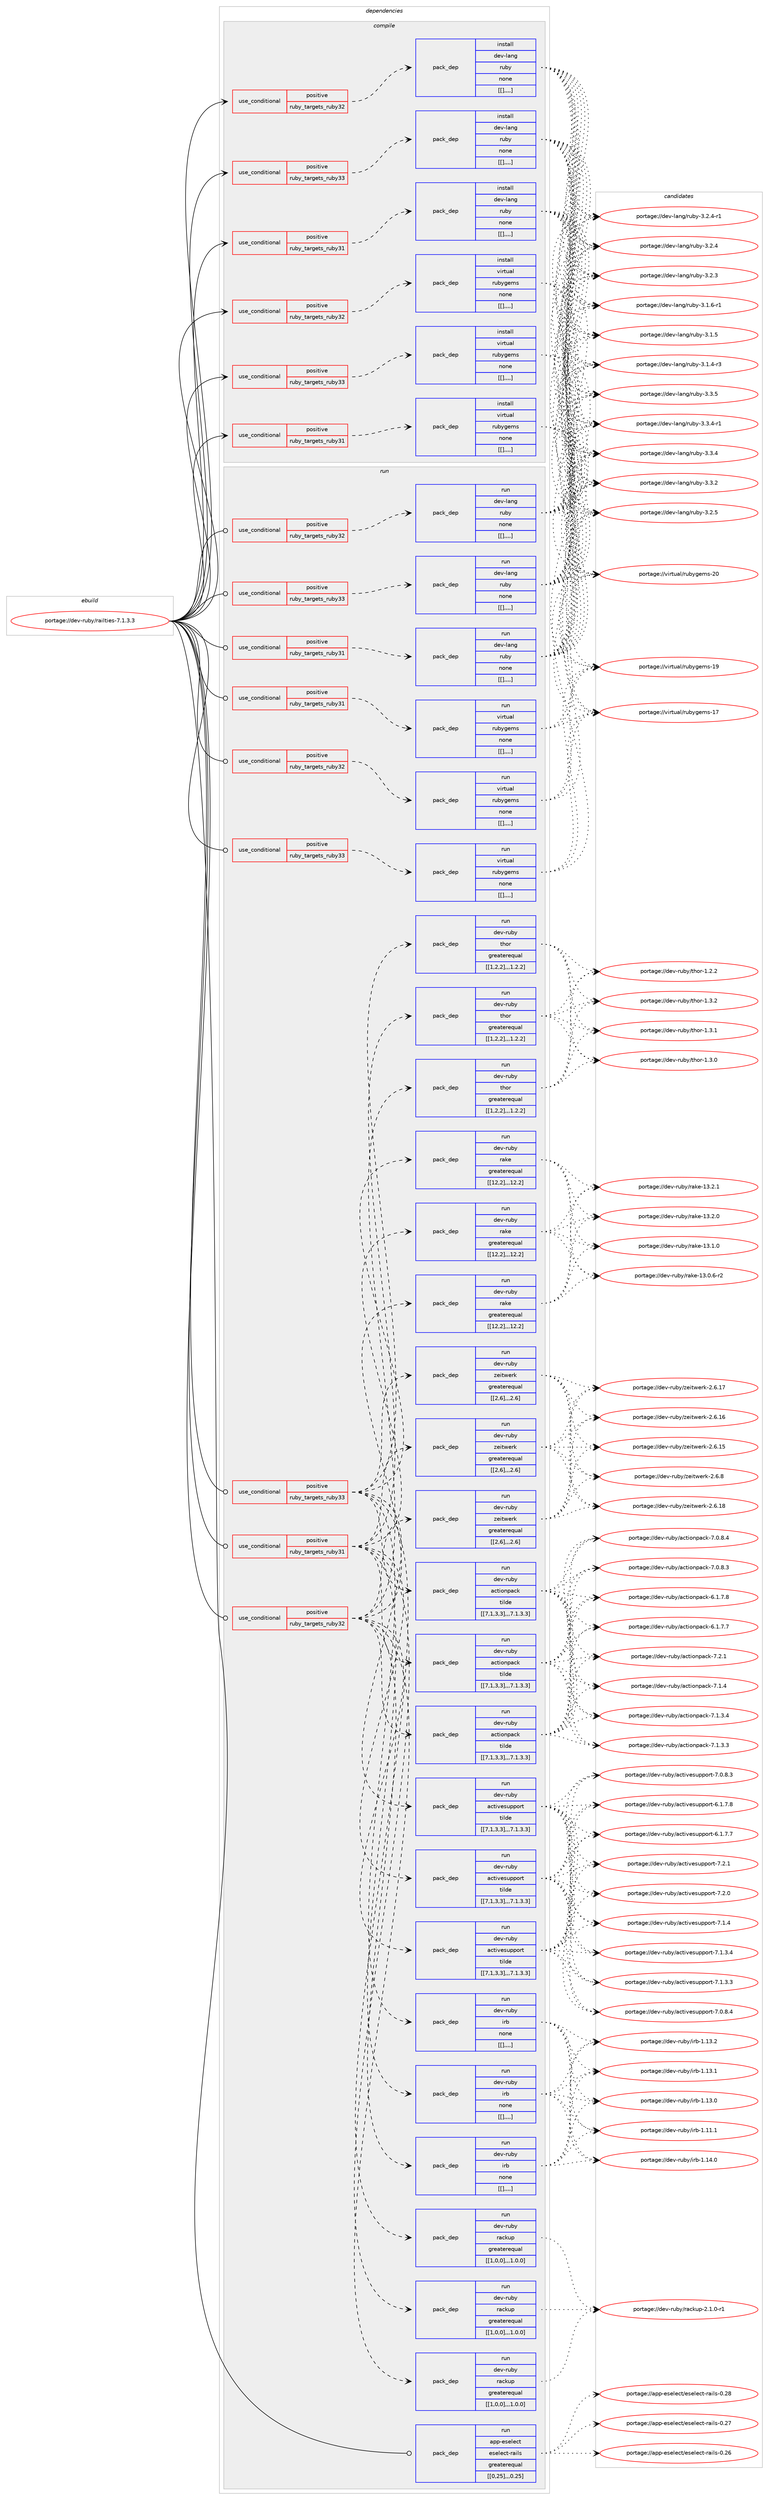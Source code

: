 digraph prolog {

# *************
# Graph options
# *************

newrank=true;
concentrate=true;
compound=true;
graph [rankdir=LR,fontname=Helvetica,fontsize=10,ranksep=1.5];#, ranksep=2.5, nodesep=0.2];
edge  [arrowhead=vee];
node  [fontname=Helvetica,fontsize=10];

# **********
# The ebuild
# **********

subgraph cluster_leftcol {
color=gray;
label=<<i>ebuild</i>>;
id [label="portage://dev-ruby/railties-7.1.3.3", color=red, width=4, href="../dev-ruby/railties-7.1.3.3.svg"];
}

# ****************
# The dependencies
# ****************

subgraph cluster_midcol {
color=gray;
label=<<i>dependencies</i>>;
subgraph cluster_compile {
fillcolor="#eeeeee";
style=filled;
label=<<i>compile</i>>;
subgraph cond55059 {
dependency199805 [label=<<TABLE BORDER="0" CELLBORDER="1" CELLSPACING="0" CELLPADDING="4"><TR><TD ROWSPAN="3" CELLPADDING="10">use_conditional</TD></TR><TR><TD>positive</TD></TR><TR><TD>ruby_targets_ruby31</TD></TR></TABLE>>, shape=none, color=red];
subgraph pack143401 {
dependency199806 [label=<<TABLE BORDER="0" CELLBORDER="1" CELLSPACING="0" CELLPADDING="4" WIDTH="220"><TR><TD ROWSPAN="6" CELLPADDING="30">pack_dep</TD></TR><TR><TD WIDTH="110">install</TD></TR><TR><TD>dev-lang</TD></TR><TR><TD>ruby</TD></TR><TR><TD>none</TD></TR><TR><TD>[[],,,,]</TD></TR></TABLE>>, shape=none, color=blue];
}
dependency199805:e -> dependency199806:w [weight=20,style="dashed",arrowhead="vee"];
}
id:e -> dependency199805:w [weight=20,style="solid",arrowhead="vee"];
subgraph cond55060 {
dependency199807 [label=<<TABLE BORDER="0" CELLBORDER="1" CELLSPACING="0" CELLPADDING="4"><TR><TD ROWSPAN="3" CELLPADDING="10">use_conditional</TD></TR><TR><TD>positive</TD></TR><TR><TD>ruby_targets_ruby31</TD></TR></TABLE>>, shape=none, color=red];
subgraph pack143402 {
dependency199808 [label=<<TABLE BORDER="0" CELLBORDER="1" CELLSPACING="0" CELLPADDING="4" WIDTH="220"><TR><TD ROWSPAN="6" CELLPADDING="30">pack_dep</TD></TR><TR><TD WIDTH="110">install</TD></TR><TR><TD>virtual</TD></TR><TR><TD>rubygems</TD></TR><TR><TD>none</TD></TR><TR><TD>[[],,,,]</TD></TR></TABLE>>, shape=none, color=blue];
}
dependency199807:e -> dependency199808:w [weight=20,style="dashed",arrowhead="vee"];
}
id:e -> dependency199807:w [weight=20,style="solid",arrowhead="vee"];
subgraph cond55061 {
dependency199809 [label=<<TABLE BORDER="0" CELLBORDER="1" CELLSPACING="0" CELLPADDING="4"><TR><TD ROWSPAN="3" CELLPADDING="10">use_conditional</TD></TR><TR><TD>positive</TD></TR><TR><TD>ruby_targets_ruby32</TD></TR></TABLE>>, shape=none, color=red];
subgraph pack143403 {
dependency199810 [label=<<TABLE BORDER="0" CELLBORDER="1" CELLSPACING="0" CELLPADDING="4" WIDTH="220"><TR><TD ROWSPAN="6" CELLPADDING="30">pack_dep</TD></TR><TR><TD WIDTH="110">install</TD></TR><TR><TD>dev-lang</TD></TR><TR><TD>ruby</TD></TR><TR><TD>none</TD></TR><TR><TD>[[],,,,]</TD></TR></TABLE>>, shape=none, color=blue];
}
dependency199809:e -> dependency199810:w [weight=20,style="dashed",arrowhead="vee"];
}
id:e -> dependency199809:w [weight=20,style="solid",arrowhead="vee"];
subgraph cond55062 {
dependency199811 [label=<<TABLE BORDER="0" CELLBORDER="1" CELLSPACING="0" CELLPADDING="4"><TR><TD ROWSPAN="3" CELLPADDING="10">use_conditional</TD></TR><TR><TD>positive</TD></TR><TR><TD>ruby_targets_ruby32</TD></TR></TABLE>>, shape=none, color=red];
subgraph pack143404 {
dependency199812 [label=<<TABLE BORDER="0" CELLBORDER="1" CELLSPACING="0" CELLPADDING="4" WIDTH="220"><TR><TD ROWSPAN="6" CELLPADDING="30">pack_dep</TD></TR><TR><TD WIDTH="110">install</TD></TR><TR><TD>virtual</TD></TR><TR><TD>rubygems</TD></TR><TR><TD>none</TD></TR><TR><TD>[[],,,,]</TD></TR></TABLE>>, shape=none, color=blue];
}
dependency199811:e -> dependency199812:w [weight=20,style="dashed",arrowhead="vee"];
}
id:e -> dependency199811:w [weight=20,style="solid",arrowhead="vee"];
subgraph cond55063 {
dependency199813 [label=<<TABLE BORDER="0" CELLBORDER="1" CELLSPACING="0" CELLPADDING="4"><TR><TD ROWSPAN="3" CELLPADDING="10">use_conditional</TD></TR><TR><TD>positive</TD></TR><TR><TD>ruby_targets_ruby33</TD></TR></TABLE>>, shape=none, color=red];
subgraph pack143405 {
dependency199814 [label=<<TABLE BORDER="0" CELLBORDER="1" CELLSPACING="0" CELLPADDING="4" WIDTH="220"><TR><TD ROWSPAN="6" CELLPADDING="30">pack_dep</TD></TR><TR><TD WIDTH="110">install</TD></TR><TR><TD>dev-lang</TD></TR><TR><TD>ruby</TD></TR><TR><TD>none</TD></TR><TR><TD>[[],,,,]</TD></TR></TABLE>>, shape=none, color=blue];
}
dependency199813:e -> dependency199814:w [weight=20,style="dashed",arrowhead="vee"];
}
id:e -> dependency199813:w [weight=20,style="solid",arrowhead="vee"];
subgraph cond55064 {
dependency199815 [label=<<TABLE BORDER="0" CELLBORDER="1" CELLSPACING="0" CELLPADDING="4"><TR><TD ROWSPAN="3" CELLPADDING="10">use_conditional</TD></TR><TR><TD>positive</TD></TR><TR><TD>ruby_targets_ruby33</TD></TR></TABLE>>, shape=none, color=red];
subgraph pack143406 {
dependency199816 [label=<<TABLE BORDER="0" CELLBORDER="1" CELLSPACING="0" CELLPADDING="4" WIDTH="220"><TR><TD ROWSPAN="6" CELLPADDING="30">pack_dep</TD></TR><TR><TD WIDTH="110">install</TD></TR><TR><TD>virtual</TD></TR><TR><TD>rubygems</TD></TR><TR><TD>none</TD></TR><TR><TD>[[],,,,]</TD></TR></TABLE>>, shape=none, color=blue];
}
dependency199815:e -> dependency199816:w [weight=20,style="dashed",arrowhead="vee"];
}
id:e -> dependency199815:w [weight=20,style="solid",arrowhead="vee"];
}
subgraph cluster_compileandrun {
fillcolor="#eeeeee";
style=filled;
label=<<i>compile and run</i>>;
}
subgraph cluster_run {
fillcolor="#eeeeee";
style=filled;
label=<<i>run</i>>;
subgraph cond55065 {
dependency199817 [label=<<TABLE BORDER="0" CELLBORDER="1" CELLSPACING="0" CELLPADDING="4"><TR><TD ROWSPAN="3" CELLPADDING="10">use_conditional</TD></TR><TR><TD>positive</TD></TR><TR><TD>ruby_targets_ruby31</TD></TR></TABLE>>, shape=none, color=red];
subgraph pack143407 {
dependency199818 [label=<<TABLE BORDER="0" CELLBORDER="1" CELLSPACING="0" CELLPADDING="4" WIDTH="220"><TR><TD ROWSPAN="6" CELLPADDING="30">pack_dep</TD></TR><TR><TD WIDTH="110">run</TD></TR><TR><TD>dev-lang</TD></TR><TR><TD>ruby</TD></TR><TR><TD>none</TD></TR><TR><TD>[[],,,,]</TD></TR></TABLE>>, shape=none, color=blue];
}
dependency199817:e -> dependency199818:w [weight=20,style="dashed",arrowhead="vee"];
}
id:e -> dependency199817:w [weight=20,style="solid",arrowhead="odot"];
subgraph cond55066 {
dependency199819 [label=<<TABLE BORDER="0" CELLBORDER="1" CELLSPACING="0" CELLPADDING="4"><TR><TD ROWSPAN="3" CELLPADDING="10">use_conditional</TD></TR><TR><TD>positive</TD></TR><TR><TD>ruby_targets_ruby31</TD></TR></TABLE>>, shape=none, color=red];
subgraph pack143408 {
dependency199820 [label=<<TABLE BORDER="0" CELLBORDER="1" CELLSPACING="0" CELLPADDING="4" WIDTH="220"><TR><TD ROWSPAN="6" CELLPADDING="30">pack_dep</TD></TR><TR><TD WIDTH="110">run</TD></TR><TR><TD>dev-ruby</TD></TR><TR><TD>actionpack</TD></TR><TR><TD>tilde</TD></TR><TR><TD>[[7,1,3,3],,,7.1.3.3]</TD></TR></TABLE>>, shape=none, color=blue];
}
dependency199819:e -> dependency199820:w [weight=20,style="dashed",arrowhead="vee"];
subgraph pack143409 {
dependency199821 [label=<<TABLE BORDER="0" CELLBORDER="1" CELLSPACING="0" CELLPADDING="4" WIDTH="220"><TR><TD ROWSPAN="6" CELLPADDING="30">pack_dep</TD></TR><TR><TD WIDTH="110">run</TD></TR><TR><TD>dev-ruby</TD></TR><TR><TD>activesupport</TD></TR><TR><TD>tilde</TD></TR><TR><TD>[[7,1,3,3],,,7.1.3.3]</TD></TR></TABLE>>, shape=none, color=blue];
}
dependency199819:e -> dependency199821:w [weight=20,style="dashed",arrowhead="vee"];
subgraph pack143410 {
dependency199822 [label=<<TABLE BORDER="0" CELLBORDER="1" CELLSPACING="0" CELLPADDING="4" WIDTH="220"><TR><TD ROWSPAN="6" CELLPADDING="30">pack_dep</TD></TR><TR><TD WIDTH="110">run</TD></TR><TR><TD>dev-ruby</TD></TR><TR><TD>irb</TD></TR><TR><TD>none</TD></TR><TR><TD>[[],,,,]</TD></TR></TABLE>>, shape=none, color=blue];
}
dependency199819:e -> dependency199822:w [weight=20,style="dashed",arrowhead="vee"];
subgraph pack143411 {
dependency199823 [label=<<TABLE BORDER="0" CELLBORDER="1" CELLSPACING="0" CELLPADDING="4" WIDTH="220"><TR><TD ROWSPAN="6" CELLPADDING="30">pack_dep</TD></TR><TR><TD WIDTH="110">run</TD></TR><TR><TD>dev-ruby</TD></TR><TR><TD>rackup</TD></TR><TR><TD>greaterequal</TD></TR><TR><TD>[[1,0,0],,,1.0.0]</TD></TR></TABLE>>, shape=none, color=blue];
}
dependency199819:e -> dependency199823:w [weight=20,style="dashed",arrowhead="vee"];
subgraph pack143412 {
dependency199824 [label=<<TABLE BORDER="0" CELLBORDER="1" CELLSPACING="0" CELLPADDING="4" WIDTH="220"><TR><TD ROWSPAN="6" CELLPADDING="30">pack_dep</TD></TR><TR><TD WIDTH="110">run</TD></TR><TR><TD>dev-ruby</TD></TR><TR><TD>rake</TD></TR><TR><TD>greaterequal</TD></TR><TR><TD>[[12,2],,,12.2]</TD></TR></TABLE>>, shape=none, color=blue];
}
dependency199819:e -> dependency199824:w [weight=20,style="dashed",arrowhead="vee"];
subgraph pack143413 {
dependency199825 [label=<<TABLE BORDER="0" CELLBORDER="1" CELLSPACING="0" CELLPADDING="4" WIDTH="220"><TR><TD ROWSPAN="6" CELLPADDING="30">pack_dep</TD></TR><TR><TD WIDTH="110">run</TD></TR><TR><TD>dev-ruby</TD></TR><TR><TD>thor</TD></TR><TR><TD>greaterequal</TD></TR><TR><TD>[[1,2,2],,,1.2.2]</TD></TR></TABLE>>, shape=none, color=blue];
}
dependency199819:e -> dependency199825:w [weight=20,style="dashed",arrowhead="vee"];
subgraph pack143414 {
dependency199826 [label=<<TABLE BORDER="0" CELLBORDER="1" CELLSPACING="0" CELLPADDING="4" WIDTH="220"><TR><TD ROWSPAN="6" CELLPADDING="30">pack_dep</TD></TR><TR><TD WIDTH="110">run</TD></TR><TR><TD>dev-ruby</TD></TR><TR><TD>zeitwerk</TD></TR><TR><TD>greaterequal</TD></TR><TR><TD>[[2,6],,,2.6]</TD></TR></TABLE>>, shape=none, color=blue];
}
dependency199819:e -> dependency199826:w [weight=20,style="dashed",arrowhead="vee"];
}
id:e -> dependency199819:w [weight=20,style="solid",arrowhead="odot"];
subgraph cond55067 {
dependency199827 [label=<<TABLE BORDER="0" CELLBORDER="1" CELLSPACING="0" CELLPADDING="4"><TR><TD ROWSPAN="3" CELLPADDING="10">use_conditional</TD></TR><TR><TD>positive</TD></TR><TR><TD>ruby_targets_ruby31</TD></TR></TABLE>>, shape=none, color=red];
subgraph pack143415 {
dependency199828 [label=<<TABLE BORDER="0" CELLBORDER="1" CELLSPACING="0" CELLPADDING="4" WIDTH="220"><TR><TD ROWSPAN="6" CELLPADDING="30">pack_dep</TD></TR><TR><TD WIDTH="110">run</TD></TR><TR><TD>virtual</TD></TR><TR><TD>rubygems</TD></TR><TR><TD>none</TD></TR><TR><TD>[[],,,,]</TD></TR></TABLE>>, shape=none, color=blue];
}
dependency199827:e -> dependency199828:w [weight=20,style="dashed",arrowhead="vee"];
}
id:e -> dependency199827:w [weight=20,style="solid",arrowhead="odot"];
subgraph cond55068 {
dependency199829 [label=<<TABLE BORDER="0" CELLBORDER="1" CELLSPACING="0" CELLPADDING="4"><TR><TD ROWSPAN="3" CELLPADDING="10">use_conditional</TD></TR><TR><TD>positive</TD></TR><TR><TD>ruby_targets_ruby32</TD></TR></TABLE>>, shape=none, color=red];
subgraph pack143416 {
dependency199830 [label=<<TABLE BORDER="0" CELLBORDER="1" CELLSPACING="0" CELLPADDING="4" WIDTH="220"><TR><TD ROWSPAN="6" CELLPADDING="30">pack_dep</TD></TR><TR><TD WIDTH="110">run</TD></TR><TR><TD>dev-lang</TD></TR><TR><TD>ruby</TD></TR><TR><TD>none</TD></TR><TR><TD>[[],,,,]</TD></TR></TABLE>>, shape=none, color=blue];
}
dependency199829:e -> dependency199830:w [weight=20,style="dashed",arrowhead="vee"];
}
id:e -> dependency199829:w [weight=20,style="solid",arrowhead="odot"];
subgraph cond55069 {
dependency199831 [label=<<TABLE BORDER="0" CELLBORDER="1" CELLSPACING="0" CELLPADDING="4"><TR><TD ROWSPAN="3" CELLPADDING="10">use_conditional</TD></TR><TR><TD>positive</TD></TR><TR><TD>ruby_targets_ruby32</TD></TR></TABLE>>, shape=none, color=red];
subgraph pack143417 {
dependency199832 [label=<<TABLE BORDER="0" CELLBORDER="1" CELLSPACING="0" CELLPADDING="4" WIDTH="220"><TR><TD ROWSPAN="6" CELLPADDING="30">pack_dep</TD></TR><TR><TD WIDTH="110">run</TD></TR><TR><TD>dev-ruby</TD></TR><TR><TD>actionpack</TD></TR><TR><TD>tilde</TD></TR><TR><TD>[[7,1,3,3],,,7.1.3.3]</TD></TR></TABLE>>, shape=none, color=blue];
}
dependency199831:e -> dependency199832:w [weight=20,style="dashed",arrowhead="vee"];
subgraph pack143418 {
dependency199833 [label=<<TABLE BORDER="0" CELLBORDER="1" CELLSPACING="0" CELLPADDING="4" WIDTH="220"><TR><TD ROWSPAN="6" CELLPADDING="30">pack_dep</TD></TR><TR><TD WIDTH="110">run</TD></TR><TR><TD>dev-ruby</TD></TR><TR><TD>activesupport</TD></TR><TR><TD>tilde</TD></TR><TR><TD>[[7,1,3,3],,,7.1.3.3]</TD></TR></TABLE>>, shape=none, color=blue];
}
dependency199831:e -> dependency199833:w [weight=20,style="dashed",arrowhead="vee"];
subgraph pack143419 {
dependency199834 [label=<<TABLE BORDER="0" CELLBORDER="1" CELLSPACING="0" CELLPADDING="4" WIDTH="220"><TR><TD ROWSPAN="6" CELLPADDING="30">pack_dep</TD></TR><TR><TD WIDTH="110">run</TD></TR><TR><TD>dev-ruby</TD></TR><TR><TD>irb</TD></TR><TR><TD>none</TD></TR><TR><TD>[[],,,,]</TD></TR></TABLE>>, shape=none, color=blue];
}
dependency199831:e -> dependency199834:w [weight=20,style="dashed",arrowhead="vee"];
subgraph pack143420 {
dependency199835 [label=<<TABLE BORDER="0" CELLBORDER="1" CELLSPACING="0" CELLPADDING="4" WIDTH="220"><TR><TD ROWSPAN="6" CELLPADDING="30">pack_dep</TD></TR><TR><TD WIDTH="110">run</TD></TR><TR><TD>dev-ruby</TD></TR><TR><TD>rackup</TD></TR><TR><TD>greaterequal</TD></TR><TR><TD>[[1,0,0],,,1.0.0]</TD></TR></TABLE>>, shape=none, color=blue];
}
dependency199831:e -> dependency199835:w [weight=20,style="dashed",arrowhead="vee"];
subgraph pack143421 {
dependency199836 [label=<<TABLE BORDER="0" CELLBORDER="1" CELLSPACING="0" CELLPADDING="4" WIDTH="220"><TR><TD ROWSPAN="6" CELLPADDING="30">pack_dep</TD></TR><TR><TD WIDTH="110">run</TD></TR><TR><TD>dev-ruby</TD></TR><TR><TD>rake</TD></TR><TR><TD>greaterequal</TD></TR><TR><TD>[[12,2],,,12.2]</TD></TR></TABLE>>, shape=none, color=blue];
}
dependency199831:e -> dependency199836:w [weight=20,style="dashed",arrowhead="vee"];
subgraph pack143422 {
dependency199837 [label=<<TABLE BORDER="0" CELLBORDER="1" CELLSPACING="0" CELLPADDING="4" WIDTH="220"><TR><TD ROWSPAN="6" CELLPADDING="30">pack_dep</TD></TR><TR><TD WIDTH="110">run</TD></TR><TR><TD>dev-ruby</TD></TR><TR><TD>thor</TD></TR><TR><TD>greaterequal</TD></TR><TR><TD>[[1,2,2],,,1.2.2]</TD></TR></TABLE>>, shape=none, color=blue];
}
dependency199831:e -> dependency199837:w [weight=20,style="dashed",arrowhead="vee"];
subgraph pack143423 {
dependency199838 [label=<<TABLE BORDER="0" CELLBORDER="1" CELLSPACING="0" CELLPADDING="4" WIDTH="220"><TR><TD ROWSPAN="6" CELLPADDING="30">pack_dep</TD></TR><TR><TD WIDTH="110">run</TD></TR><TR><TD>dev-ruby</TD></TR><TR><TD>zeitwerk</TD></TR><TR><TD>greaterequal</TD></TR><TR><TD>[[2,6],,,2.6]</TD></TR></TABLE>>, shape=none, color=blue];
}
dependency199831:e -> dependency199838:w [weight=20,style="dashed",arrowhead="vee"];
}
id:e -> dependency199831:w [weight=20,style="solid",arrowhead="odot"];
subgraph cond55070 {
dependency199839 [label=<<TABLE BORDER="0" CELLBORDER="1" CELLSPACING="0" CELLPADDING="4"><TR><TD ROWSPAN="3" CELLPADDING="10">use_conditional</TD></TR><TR><TD>positive</TD></TR><TR><TD>ruby_targets_ruby32</TD></TR></TABLE>>, shape=none, color=red];
subgraph pack143424 {
dependency199840 [label=<<TABLE BORDER="0" CELLBORDER="1" CELLSPACING="0" CELLPADDING="4" WIDTH="220"><TR><TD ROWSPAN="6" CELLPADDING="30">pack_dep</TD></TR><TR><TD WIDTH="110">run</TD></TR><TR><TD>virtual</TD></TR><TR><TD>rubygems</TD></TR><TR><TD>none</TD></TR><TR><TD>[[],,,,]</TD></TR></TABLE>>, shape=none, color=blue];
}
dependency199839:e -> dependency199840:w [weight=20,style="dashed",arrowhead="vee"];
}
id:e -> dependency199839:w [weight=20,style="solid",arrowhead="odot"];
subgraph cond55071 {
dependency199841 [label=<<TABLE BORDER="0" CELLBORDER="1" CELLSPACING="0" CELLPADDING="4"><TR><TD ROWSPAN="3" CELLPADDING="10">use_conditional</TD></TR><TR><TD>positive</TD></TR><TR><TD>ruby_targets_ruby33</TD></TR></TABLE>>, shape=none, color=red];
subgraph pack143425 {
dependency199842 [label=<<TABLE BORDER="0" CELLBORDER="1" CELLSPACING="0" CELLPADDING="4" WIDTH="220"><TR><TD ROWSPAN="6" CELLPADDING="30">pack_dep</TD></TR><TR><TD WIDTH="110">run</TD></TR><TR><TD>dev-lang</TD></TR><TR><TD>ruby</TD></TR><TR><TD>none</TD></TR><TR><TD>[[],,,,]</TD></TR></TABLE>>, shape=none, color=blue];
}
dependency199841:e -> dependency199842:w [weight=20,style="dashed",arrowhead="vee"];
}
id:e -> dependency199841:w [weight=20,style="solid",arrowhead="odot"];
subgraph cond55072 {
dependency199843 [label=<<TABLE BORDER="0" CELLBORDER="1" CELLSPACING="0" CELLPADDING="4"><TR><TD ROWSPAN="3" CELLPADDING="10">use_conditional</TD></TR><TR><TD>positive</TD></TR><TR><TD>ruby_targets_ruby33</TD></TR></TABLE>>, shape=none, color=red];
subgraph pack143426 {
dependency199844 [label=<<TABLE BORDER="0" CELLBORDER="1" CELLSPACING="0" CELLPADDING="4" WIDTH="220"><TR><TD ROWSPAN="6" CELLPADDING="30">pack_dep</TD></TR><TR><TD WIDTH="110">run</TD></TR><TR><TD>dev-ruby</TD></TR><TR><TD>actionpack</TD></TR><TR><TD>tilde</TD></TR><TR><TD>[[7,1,3,3],,,7.1.3.3]</TD></TR></TABLE>>, shape=none, color=blue];
}
dependency199843:e -> dependency199844:w [weight=20,style="dashed",arrowhead="vee"];
subgraph pack143427 {
dependency199845 [label=<<TABLE BORDER="0" CELLBORDER="1" CELLSPACING="0" CELLPADDING="4" WIDTH="220"><TR><TD ROWSPAN="6" CELLPADDING="30">pack_dep</TD></TR><TR><TD WIDTH="110">run</TD></TR><TR><TD>dev-ruby</TD></TR><TR><TD>activesupport</TD></TR><TR><TD>tilde</TD></TR><TR><TD>[[7,1,3,3],,,7.1.3.3]</TD></TR></TABLE>>, shape=none, color=blue];
}
dependency199843:e -> dependency199845:w [weight=20,style="dashed",arrowhead="vee"];
subgraph pack143428 {
dependency199846 [label=<<TABLE BORDER="0" CELLBORDER="1" CELLSPACING="0" CELLPADDING="4" WIDTH="220"><TR><TD ROWSPAN="6" CELLPADDING="30">pack_dep</TD></TR><TR><TD WIDTH="110">run</TD></TR><TR><TD>dev-ruby</TD></TR><TR><TD>irb</TD></TR><TR><TD>none</TD></TR><TR><TD>[[],,,,]</TD></TR></TABLE>>, shape=none, color=blue];
}
dependency199843:e -> dependency199846:w [weight=20,style="dashed",arrowhead="vee"];
subgraph pack143429 {
dependency199847 [label=<<TABLE BORDER="0" CELLBORDER="1" CELLSPACING="0" CELLPADDING="4" WIDTH="220"><TR><TD ROWSPAN="6" CELLPADDING="30">pack_dep</TD></TR><TR><TD WIDTH="110">run</TD></TR><TR><TD>dev-ruby</TD></TR><TR><TD>rackup</TD></TR><TR><TD>greaterequal</TD></TR><TR><TD>[[1,0,0],,,1.0.0]</TD></TR></TABLE>>, shape=none, color=blue];
}
dependency199843:e -> dependency199847:w [weight=20,style="dashed",arrowhead="vee"];
subgraph pack143430 {
dependency199848 [label=<<TABLE BORDER="0" CELLBORDER="1" CELLSPACING="0" CELLPADDING="4" WIDTH="220"><TR><TD ROWSPAN="6" CELLPADDING="30">pack_dep</TD></TR><TR><TD WIDTH="110">run</TD></TR><TR><TD>dev-ruby</TD></TR><TR><TD>rake</TD></TR><TR><TD>greaterequal</TD></TR><TR><TD>[[12,2],,,12.2]</TD></TR></TABLE>>, shape=none, color=blue];
}
dependency199843:e -> dependency199848:w [weight=20,style="dashed",arrowhead="vee"];
subgraph pack143431 {
dependency199849 [label=<<TABLE BORDER="0" CELLBORDER="1" CELLSPACING="0" CELLPADDING="4" WIDTH="220"><TR><TD ROWSPAN="6" CELLPADDING="30">pack_dep</TD></TR><TR><TD WIDTH="110">run</TD></TR><TR><TD>dev-ruby</TD></TR><TR><TD>thor</TD></TR><TR><TD>greaterequal</TD></TR><TR><TD>[[1,2,2],,,1.2.2]</TD></TR></TABLE>>, shape=none, color=blue];
}
dependency199843:e -> dependency199849:w [weight=20,style="dashed",arrowhead="vee"];
subgraph pack143432 {
dependency199850 [label=<<TABLE BORDER="0" CELLBORDER="1" CELLSPACING="0" CELLPADDING="4" WIDTH="220"><TR><TD ROWSPAN="6" CELLPADDING="30">pack_dep</TD></TR><TR><TD WIDTH="110">run</TD></TR><TR><TD>dev-ruby</TD></TR><TR><TD>zeitwerk</TD></TR><TR><TD>greaterequal</TD></TR><TR><TD>[[2,6],,,2.6]</TD></TR></TABLE>>, shape=none, color=blue];
}
dependency199843:e -> dependency199850:w [weight=20,style="dashed",arrowhead="vee"];
}
id:e -> dependency199843:w [weight=20,style="solid",arrowhead="odot"];
subgraph cond55073 {
dependency199851 [label=<<TABLE BORDER="0" CELLBORDER="1" CELLSPACING="0" CELLPADDING="4"><TR><TD ROWSPAN="3" CELLPADDING="10">use_conditional</TD></TR><TR><TD>positive</TD></TR><TR><TD>ruby_targets_ruby33</TD></TR></TABLE>>, shape=none, color=red];
subgraph pack143433 {
dependency199852 [label=<<TABLE BORDER="0" CELLBORDER="1" CELLSPACING="0" CELLPADDING="4" WIDTH="220"><TR><TD ROWSPAN="6" CELLPADDING="30">pack_dep</TD></TR><TR><TD WIDTH="110">run</TD></TR><TR><TD>virtual</TD></TR><TR><TD>rubygems</TD></TR><TR><TD>none</TD></TR><TR><TD>[[],,,,]</TD></TR></TABLE>>, shape=none, color=blue];
}
dependency199851:e -> dependency199852:w [weight=20,style="dashed",arrowhead="vee"];
}
id:e -> dependency199851:w [weight=20,style="solid",arrowhead="odot"];
subgraph pack143434 {
dependency199853 [label=<<TABLE BORDER="0" CELLBORDER="1" CELLSPACING="0" CELLPADDING="4" WIDTH="220"><TR><TD ROWSPAN="6" CELLPADDING="30">pack_dep</TD></TR><TR><TD WIDTH="110">run</TD></TR><TR><TD>app-eselect</TD></TR><TR><TD>eselect-rails</TD></TR><TR><TD>greaterequal</TD></TR><TR><TD>[[0,25],,,0.25]</TD></TR></TABLE>>, shape=none, color=blue];
}
id:e -> dependency199853:w [weight=20,style="solid",arrowhead="odot"];
}
}

# **************
# The candidates
# **************

subgraph cluster_choices {
rank=same;
color=gray;
label=<<i>candidates</i>>;

subgraph choice143401 {
color=black;
nodesep=1;
choice10010111845108971101034711411798121455146514653 [label="portage://dev-lang/ruby-3.3.5", color=red, width=4,href="../dev-lang/ruby-3.3.5.svg"];
choice100101118451089711010347114117981214551465146524511449 [label="portage://dev-lang/ruby-3.3.4-r1", color=red, width=4,href="../dev-lang/ruby-3.3.4-r1.svg"];
choice10010111845108971101034711411798121455146514652 [label="portage://dev-lang/ruby-3.3.4", color=red, width=4,href="../dev-lang/ruby-3.3.4.svg"];
choice10010111845108971101034711411798121455146514650 [label="portage://dev-lang/ruby-3.3.2", color=red, width=4,href="../dev-lang/ruby-3.3.2.svg"];
choice10010111845108971101034711411798121455146504653 [label="portage://dev-lang/ruby-3.2.5", color=red, width=4,href="../dev-lang/ruby-3.2.5.svg"];
choice100101118451089711010347114117981214551465046524511449 [label="portage://dev-lang/ruby-3.2.4-r1", color=red, width=4,href="../dev-lang/ruby-3.2.4-r1.svg"];
choice10010111845108971101034711411798121455146504652 [label="portage://dev-lang/ruby-3.2.4", color=red, width=4,href="../dev-lang/ruby-3.2.4.svg"];
choice10010111845108971101034711411798121455146504651 [label="portage://dev-lang/ruby-3.2.3", color=red, width=4,href="../dev-lang/ruby-3.2.3.svg"];
choice100101118451089711010347114117981214551464946544511449 [label="portage://dev-lang/ruby-3.1.6-r1", color=red, width=4,href="../dev-lang/ruby-3.1.6-r1.svg"];
choice10010111845108971101034711411798121455146494653 [label="portage://dev-lang/ruby-3.1.5", color=red, width=4,href="../dev-lang/ruby-3.1.5.svg"];
choice100101118451089711010347114117981214551464946524511451 [label="portage://dev-lang/ruby-3.1.4-r3", color=red, width=4,href="../dev-lang/ruby-3.1.4-r3.svg"];
dependency199806:e -> choice10010111845108971101034711411798121455146514653:w [style=dotted,weight="100"];
dependency199806:e -> choice100101118451089711010347114117981214551465146524511449:w [style=dotted,weight="100"];
dependency199806:e -> choice10010111845108971101034711411798121455146514652:w [style=dotted,weight="100"];
dependency199806:e -> choice10010111845108971101034711411798121455146514650:w [style=dotted,weight="100"];
dependency199806:e -> choice10010111845108971101034711411798121455146504653:w [style=dotted,weight="100"];
dependency199806:e -> choice100101118451089711010347114117981214551465046524511449:w [style=dotted,weight="100"];
dependency199806:e -> choice10010111845108971101034711411798121455146504652:w [style=dotted,weight="100"];
dependency199806:e -> choice10010111845108971101034711411798121455146504651:w [style=dotted,weight="100"];
dependency199806:e -> choice100101118451089711010347114117981214551464946544511449:w [style=dotted,weight="100"];
dependency199806:e -> choice10010111845108971101034711411798121455146494653:w [style=dotted,weight="100"];
dependency199806:e -> choice100101118451089711010347114117981214551464946524511451:w [style=dotted,weight="100"];
}
subgraph choice143402 {
color=black;
nodesep=1;
choice118105114116117971084711411798121103101109115455048 [label="portage://virtual/rubygems-20", color=red, width=4,href="../virtual/rubygems-20.svg"];
choice118105114116117971084711411798121103101109115454957 [label="portage://virtual/rubygems-19", color=red, width=4,href="../virtual/rubygems-19.svg"];
choice118105114116117971084711411798121103101109115454955 [label="portage://virtual/rubygems-17", color=red, width=4,href="../virtual/rubygems-17.svg"];
dependency199808:e -> choice118105114116117971084711411798121103101109115455048:w [style=dotted,weight="100"];
dependency199808:e -> choice118105114116117971084711411798121103101109115454957:w [style=dotted,weight="100"];
dependency199808:e -> choice118105114116117971084711411798121103101109115454955:w [style=dotted,weight="100"];
}
subgraph choice143403 {
color=black;
nodesep=1;
choice10010111845108971101034711411798121455146514653 [label="portage://dev-lang/ruby-3.3.5", color=red, width=4,href="../dev-lang/ruby-3.3.5.svg"];
choice100101118451089711010347114117981214551465146524511449 [label="portage://dev-lang/ruby-3.3.4-r1", color=red, width=4,href="../dev-lang/ruby-3.3.4-r1.svg"];
choice10010111845108971101034711411798121455146514652 [label="portage://dev-lang/ruby-3.3.4", color=red, width=4,href="../dev-lang/ruby-3.3.4.svg"];
choice10010111845108971101034711411798121455146514650 [label="portage://dev-lang/ruby-3.3.2", color=red, width=4,href="../dev-lang/ruby-3.3.2.svg"];
choice10010111845108971101034711411798121455146504653 [label="portage://dev-lang/ruby-3.2.5", color=red, width=4,href="../dev-lang/ruby-3.2.5.svg"];
choice100101118451089711010347114117981214551465046524511449 [label="portage://dev-lang/ruby-3.2.4-r1", color=red, width=4,href="../dev-lang/ruby-3.2.4-r1.svg"];
choice10010111845108971101034711411798121455146504652 [label="portage://dev-lang/ruby-3.2.4", color=red, width=4,href="../dev-lang/ruby-3.2.4.svg"];
choice10010111845108971101034711411798121455146504651 [label="portage://dev-lang/ruby-3.2.3", color=red, width=4,href="../dev-lang/ruby-3.2.3.svg"];
choice100101118451089711010347114117981214551464946544511449 [label="portage://dev-lang/ruby-3.1.6-r1", color=red, width=4,href="../dev-lang/ruby-3.1.6-r1.svg"];
choice10010111845108971101034711411798121455146494653 [label="portage://dev-lang/ruby-3.1.5", color=red, width=4,href="../dev-lang/ruby-3.1.5.svg"];
choice100101118451089711010347114117981214551464946524511451 [label="portage://dev-lang/ruby-3.1.4-r3", color=red, width=4,href="../dev-lang/ruby-3.1.4-r3.svg"];
dependency199810:e -> choice10010111845108971101034711411798121455146514653:w [style=dotted,weight="100"];
dependency199810:e -> choice100101118451089711010347114117981214551465146524511449:w [style=dotted,weight="100"];
dependency199810:e -> choice10010111845108971101034711411798121455146514652:w [style=dotted,weight="100"];
dependency199810:e -> choice10010111845108971101034711411798121455146514650:w [style=dotted,weight="100"];
dependency199810:e -> choice10010111845108971101034711411798121455146504653:w [style=dotted,weight="100"];
dependency199810:e -> choice100101118451089711010347114117981214551465046524511449:w [style=dotted,weight="100"];
dependency199810:e -> choice10010111845108971101034711411798121455146504652:w [style=dotted,weight="100"];
dependency199810:e -> choice10010111845108971101034711411798121455146504651:w [style=dotted,weight="100"];
dependency199810:e -> choice100101118451089711010347114117981214551464946544511449:w [style=dotted,weight="100"];
dependency199810:e -> choice10010111845108971101034711411798121455146494653:w [style=dotted,weight="100"];
dependency199810:e -> choice100101118451089711010347114117981214551464946524511451:w [style=dotted,weight="100"];
}
subgraph choice143404 {
color=black;
nodesep=1;
choice118105114116117971084711411798121103101109115455048 [label="portage://virtual/rubygems-20", color=red, width=4,href="../virtual/rubygems-20.svg"];
choice118105114116117971084711411798121103101109115454957 [label="portage://virtual/rubygems-19", color=red, width=4,href="../virtual/rubygems-19.svg"];
choice118105114116117971084711411798121103101109115454955 [label="portage://virtual/rubygems-17", color=red, width=4,href="../virtual/rubygems-17.svg"];
dependency199812:e -> choice118105114116117971084711411798121103101109115455048:w [style=dotted,weight="100"];
dependency199812:e -> choice118105114116117971084711411798121103101109115454957:w [style=dotted,weight="100"];
dependency199812:e -> choice118105114116117971084711411798121103101109115454955:w [style=dotted,weight="100"];
}
subgraph choice143405 {
color=black;
nodesep=1;
choice10010111845108971101034711411798121455146514653 [label="portage://dev-lang/ruby-3.3.5", color=red, width=4,href="../dev-lang/ruby-3.3.5.svg"];
choice100101118451089711010347114117981214551465146524511449 [label="portage://dev-lang/ruby-3.3.4-r1", color=red, width=4,href="../dev-lang/ruby-3.3.4-r1.svg"];
choice10010111845108971101034711411798121455146514652 [label="portage://dev-lang/ruby-3.3.4", color=red, width=4,href="../dev-lang/ruby-3.3.4.svg"];
choice10010111845108971101034711411798121455146514650 [label="portage://dev-lang/ruby-3.3.2", color=red, width=4,href="../dev-lang/ruby-3.3.2.svg"];
choice10010111845108971101034711411798121455146504653 [label="portage://dev-lang/ruby-3.2.5", color=red, width=4,href="../dev-lang/ruby-3.2.5.svg"];
choice100101118451089711010347114117981214551465046524511449 [label="portage://dev-lang/ruby-3.2.4-r1", color=red, width=4,href="../dev-lang/ruby-3.2.4-r1.svg"];
choice10010111845108971101034711411798121455146504652 [label="portage://dev-lang/ruby-3.2.4", color=red, width=4,href="../dev-lang/ruby-3.2.4.svg"];
choice10010111845108971101034711411798121455146504651 [label="portage://dev-lang/ruby-3.2.3", color=red, width=4,href="../dev-lang/ruby-3.2.3.svg"];
choice100101118451089711010347114117981214551464946544511449 [label="portage://dev-lang/ruby-3.1.6-r1", color=red, width=4,href="../dev-lang/ruby-3.1.6-r1.svg"];
choice10010111845108971101034711411798121455146494653 [label="portage://dev-lang/ruby-3.1.5", color=red, width=4,href="../dev-lang/ruby-3.1.5.svg"];
choice100101118451089711010347114117981214551464946524511451 [label="portage://dev-lang/ruby-3.1.4-r3", color=red, width=4,href="../dev-lang/ruby-3.1.4-r3.svg"];
dependency199814:e -> choice10010111845108971101034711411798121455146514653:w [style=dotted,weight="100"];
dependency199814:e -> choice100101118451089711010347114117981214551465146524511449:w [style=dotted,weight="100"];
dependency199814:e -> choice10010111845108971101034711411798121455146514652:w [style=dotted,weight="100"];
dependency199814:e -> choice10010111845108971101034711411798121455146514650:w [style=dotted,weight="100"];
dependency199814:e -> choice10010111845108971101034711411798121455146504653:w [style=dotted,weight="100"];
dependency199814:e -> choice100101118451089711010347114117981214551465046524511449:w [style=dotted,weight="100"];
dependency199814:e -> choice10010111845108971101034711411798121455146504652:w [style=dotted,weight="100"];
dependency199814:e -> choice10010111845108971101034711411798121455146504651:w [style=dotted,weight="100"];
dependency199814:e -> choice100101118451089711010347114117981214551464946544511449:w [style=dotted,weight="100"];
dependency199814:e -> choice10010111845108971101034711411798121455146494653:w [style=dotted,weight="100"];
dependency199814:e -> choice100101118451089711010347114117981214551464946524511451:w [style=dotted,weight="100"];
}
subgraph choice143406 {
color=black;
nodesep=1;
choice118105114116117971084711411798121103101109115455048 [label="portage://virtual/rubygems-20", color=red, width=4,href="../virtual/rubygems-20.svg"];
choice118105114116117971084711411798121103101109115454957 [label="portage://virtual/rubygems-19", color=red, width=4,href="../virtual/rubygems-19.svg"];
choice118105114116117971084711411798121103101109115454955 [label="portage://virtual/rubygems-17", color=red, width=4,href="../virtual/rubygems-17.svg"];
dependency199816:e -> choice118105114116117971084711411798121103101109115455048:w [style=dotted,weight="100"];
dependency199816:e -> choice118105114116117971084711411798121103101109115454957:w [style=dotted,weight="100"];
dependency199816:e -> choice118105114116117971084711411798121103101109115454955:w [style=dotted,weight="100"];
}
subgraph choice143407 {
color=black;
nodesep=1;
choice10010111845108971101034711411798121455146514653 [label="portage://dev-lang/ruby-3.3.5", color=red, width=4,href="../dev-lang/ruby-3.3.5.svg"];
choice100101118451089711010347114117981214551465146524511449 [label="portage://dev-lang/ruby-3.3.4-r1", color=red, width=4,href="../dev-lang/ruby-3.3.4-r1.svg"];
choice10010111845108971101034711411798121455146514652 [label="portage://dev-lang/ruby-3.3.4", color=red, width=4,href="../dev-lang/ruby-3.3.4.svg"];
choice10010111845108971101034711411798121455146514650 [label="portage://dev-lang/ruby-3.3.2", color=red, width=4,href="../dev-lang/ruby-3.3.2.svg"];
choice10010111845108971101034711411798121455146504653 [label="portage://dev-lang/ruby-3.2.5", color=red, width=4,href="../dev-lang/ruby-3.2.5.svg"];
choice100101118451089711010347114117981214551465046524511449 [label="portage://dev-lang/ruby-3.2.4-r1", color=red, width=4,href="../dev-lang/ruby-3.2.4-r1.svg"];
choice10010111845108971101034711411798121455146504652 [label="portage://dev-lang/ruby-3.2.4", color=red, width=4,href="../dev-lang/ruby-3.2.4.svg"];
choice10010111845108971101034711411798121455146504651 [label="portage://dev-lang/ruby-3.2.3", color=red, width=4,href="../dev-lang/ruby-3.2.3.svg"];
choice100101118451089711010347114117981214551464946544511449 [label="portage://dev-lang/ruby-3.1.6-r1", color=red, width=4,href="../dev-lang/ruby-3.1.6-r1.svg"];
choice10010111845108971101034711411798121455146494653 [label="portage://dev-lang/ruby-3.1.5", color=red, width=4,href="../dev-lang/ruby-3.1.5.svg"];
choice100101118451089711010347114117981214551464946524511451 [label="portage://dev-lang/ruby-3.1.4-r3", color=red, width=4,href="../dev-lang/ruby-3.1.4-r3.svg"];
dependency199818:e -> choice10010111845108971101034711411798121455146514653:w [style=dotted,weight="100"];
dependency199818:e -> choice100101118451089711010347114117981214551465146524511449:w [style=dotted,weight="100"];
dependency199818:e -> choice10010111845108971101034711411798121455146514652:w [style=dotted,weight="100"];
dependency199818:e -> choice10010111845108971101034711411798121455146514650:w [style=dotted,weight="100"];
dependency199818:e -> choice10010111845108971101034711411798121455146504653:w [style=dotted,weight="100"];
dependency199818:e -> choice100101118451089711010347114117981214551465046524511449:w [style=dotted,weight="100"];
dependency199818:e -> choice10010111845108971101034711411798121455146504652:w [style=dotted,weight="100"];
dependency199818:e -> choice10010111845108971101034711411798121455146504651:w [style=dotted,weight="100"];
dependency199818:e -> choice100101118451089711010347114117981214551464946544511449:w [style=dotted,weight="100"];
dependency199818:e -> choice10010111845108971101034711411798121455146494653:w [style=dotted,weight="100"];
dependency199818:e -> choice100101118451089711010347114117981214551464946524511451:w [style=dotted,weight="100"];
}
subgraph choice143408 {
color=black;
nodesep=1;
choice10010111845114117981214797991161051111101129799107455546504649 [label="portage://dev-ruby/actionpack-7.2.1", color=red, width=4,href="../dev-ruby/actionpack-7.2.1.svg"];
choice10010111845114117981214797991161051111101129799107455546494652 [label="portage://dev-ruby/actionpack-7.1.4", color=red, width=4,href="../dev-ruby/actionpack-7.1.4.svg"];
choice100101118451141179812147979911610511111011297991074555464946514652 [label="portage://dev-ruby/actionpack-7.1.3.4", color=red, width=4,href="../dev-ruby/actionpack-7.1.3.4.svg"];
choice100101118451141179812147979911610511111011297991074555464946514651 [label="portage://dev-ruby/actionpack-7.1.3.3", color=red, width=4,href="../dev-ruby/actionpack-7.1.3.3.svg"];
choice100101118451141179812147979911610511111011297991074555464846564652 [label="portage://dev-ruby/actionpack-7.0.8.4", color=red, width=4,href="../dev-ruby/actionpack-7.0.8.4.svg"];
choice100101118451141179812147979911610511111011297991074555464846564651 [label="portage://dev-ruby/actionpack-7.0.8.3", color=red, width=4,href="../dev-ruby/actionpack-7.0.8.3.svg"];
choice100101118451141179812147979911610511111011297991074554464946554656 [label="portage://dev-ruby/actionpack-6.1.7.8", color=red, width=4,href="../dev-ruby/actionpack-6.1.7.8.svg"];
choice100101118451141179812147979911610511111011297991074554464946554655 [label="portage://dev-ruby/actionpack-6.1.7.7", color=red, width=4,href="../dev-ruby/actionpack-6.1.7.7.svg"];
dependency199820:e -> choice10010111845114117981214797991161051111101129799107455546504649:w [style=dotted,weight="100"];
dependency199820:e -> choice10010111845114117981214797991161051111101129799107455546494652:w [style=dotted,weight="100"];
dependency199820:e -> choice100101118451141179812147979911610511111011297991074555464946514652:w [style=dotted,weight="100"];
dependency199820:e -> choice100101118451141179812147979911610511111011297991074555464946514651:w [style=dotted,weight="100"];
dependency199820:e -> choice100101118451141179812147979911610511111011297991074555464846564652:w [style=dotted,weight="100"];
dependency199820:e -> choice100101118451141179812147979911610511111011297991074555464846564651:w [style=dotted,weight="100"];
dependency199820:e -> choice100101118451141179812147979911610511111011297991074554464946554656:w [style=dotted,weight="100"];
dependency199820:e -> choice100101118451141179812147979911610511111011297991074554464946554655:w [style=dotted,weight="100"];
}
subgraph choice143409 {
color=black;
nodesep=1;
choice1001011184511411798121479799116105118101115117112112111114116455546504649 [label="portage://dev-ruby/activesupport-7.2.1", color=red, width=4,href="../dev-ruby/activesupport-7.2.1.svg"];
choice1001011184511411798121479799116105118101115117112112111114116455546504648 [label="portage://dev-ruby/activesupport-7.2.0", color=red, width=4,href="../dev-ruby/activesupport-7.2.0.svg"];
choice1001011184511411798121479799116105118101115117112112111114116455546494652 [label="portage://dev-ruby/activesupport-7.1.4", color=red, width=4,href="../dev-ruby/activesupport-7.1.4.svg"];
choice10010111845114117981214797991161051181011151171121121111141164555464946514652 [label="portage://dev-ruby/activesupport-7.1.3.4", color=red, width=4,href="../dev-ruby/activesupport-7.1.3.4.svg"];
choice10010111845114117981214797991161051181011151171121121111141164555464946514651 [label="portage://dev-ruby/activesupport-7.1.3.3", color=red, width=4,href="../dev-ruby/activesupport-7.1.3.3.svg"];
choice10010111845114117981214797991161051181011151171121121111141164555464846564652 [label="portage://dev-ruby/activesupport-7.0.8.4", color=red, width=4,href="../dev-ruby/activesupport-7.0.8.4.svg"];
choice10010111845114117981214797991161051181011151171121121111141164555464846564651 [label="portage://dev-ruby/activesupport-7.0.8.3", color=red, width=4,href="../dev-ruby/activesupport-7.0.8.3.svg"];
choice10010111845114117981214797991161051181011151171121121111141164554464946554656 [label="portage://dev-ruby/activesupport-6.1.7.8", color=red, width=4,href="../dev-ruby/activesupport-6.1.7.8.svg"];
choice10010111845114117981214797991161051181011151171121121111141164554464946554655 [label="portage://dev-ruby/activesupport-6.1.7.7", color=red, width=4,href="../dev-ruby/activesupport-6.1.7.7.svg"];
dependency199821:e -> choice1001011184511411798121479799116105118101115117112112111114116455546504649:w [style=dotted,weight="100"];
dependency199821:e -> choice1001011184511411798121479799116105118101115117112112111114116455546504648:w [style=dotted,weight="100"];
dependency199821:e -> choice1001011184511411798121479799116105118101115117112112111114116455546494652:w [style=dotted,weight="100"];
dependency199821:e -> choice10010111845114117981214797991161051181011151171121121111141164555464946514652:w [style=dotted,weight="100"];
dependency199821:e -> choice10010111845114117981214797991161051181011151171121121111141164555464946514651:w [style=dotted,weight="100"];
dependency199821:e -> choice10010111845114117981214797991161051181011151171121121111141164555464846564652:w [style=dotted,weight="100"];
dependency199821:e -> choice10010111845114117981214797991161051181011151171121121111141164555464846564651:w [style=dotted,weight="100"];
dependency199821:e -> choice10010111845114117981214797991161051181011151171121121111141164554464946554656:w [style=dotted,weight="100"];
dependency199821:e -> choice10010111845114117981214797991161051181011151171121121111141164554464946554655:w [style=dotted,weight="100"];
}
subgraph choice143410 {
color=black;
nodesep=1;
choice1001011184511411798121471051149845494649524648 [label="portage://dev-ruby/irb-1.14.0", color=red, width=4,href="../dev-ruby/irb-1.14.0.svg"];
choice1001011184511411798121471051149845494649514650 [label="portage://dev-ruby/irb-1.13.2", color=red, width=4,href="../dev-ruby/irb-1.13.2.svg"];
choice1001011184511411798121471051149845494649514649 [label="portage://dev-ruby/irb-1.13.1", color=red, width=4,href="../dev-ruby/irb-1.13.1.svg"];
choice1001011184511411798121471051149845494649514648 [label="portage://dev-ruby/irb-1.13.0", color=red, width=4,href="../dev-ruby/irb-1.13.0.svg"];
choice1001011184511411798121471051149845494649494649 [label="portage://dev-ruby/irb-1.11.1", color=red, width=4,href="../dev-ruby/irb-1.11.1.svg"];
dependency199822:e -> choice1001011184511411798121471051149845494649524648:w [style=dotted,weight="100"];
dependency199822:e -> choice1001011184511411798121471051149845494649514650:w [style=dotted,weight="100"];
dependency199822:e -> choice1001011184511411798121471051149845494649514649:w [style=dotted,weight="100"];
dependency199822:e -> choice1001011184511411798121471051149845494649514648:w [style=dotted,weight="100"];
dependency199822:e -> choice1001011184511411798121471051149845494649494649:w [style=dotted,weight="100"];
}
subgraph choice143411 {
color=black;
nodesep=1;
choice10010111845114117981214711497991071171124550464946484511449 [label="portage://dev-ruby/rackup-2.1.0-r1", color=red, width=4,href="../dev-ruby/rackup-2.1.0-r1.svg"];
dependency199823:e -> choice10010111845114117981214711497991071171124550464946484511449:w [style=dotted,weight="100"];
}
subgraph choice143412 {
color=black;
nodesep=1;
choice1001011184511411798121471149710710145495146504649 [label="portage://dev-ruby/rake-13.2.1", color=red, width=4,href="../dev-ruby/rake-13.2.1.svg"];
choice1001011184511411798121471149710710145495146504648 [label="portage://dev-ruby/rake-13.2.0", color=red, width=4,href="../dev-ruby/rake-13.2.0.svg"];
choice1001011184511411798121471149710710145495146494648 [label="portage://dev-ruby/rake-13.1.0", color=red, width=4,href="../dev-ruby/rake-13.1.0.svg"];
choice10010111845114117981214711497107101454951464846544511450 [label="portage://dev-ruby/rake-13.0.6-r2", color=red, width=4,href="../dev-ruby/rake-13.0.6-r2.svg"];
dependency199824:e -> choice1001011184511411798121471149710710145495146504649:w [style=dotted,weight="100"];
dependency199824:e -> choice1001011184511411798121471149710710145495146504648:w [style=dotted,weight="100"];
dependency199824:e -> choice1001011184511411798121471149710710145495146494648:w [style=dotted,weight="100"];
dependency199824:e -> choice10010111845114117981214711497107101454951464846544511450:w [style=dotted,weight="100"];
}
subgraph choice143413 {
color=black;
nodesep=1;
choice100101118451141179812147116104111114454946514650 [label="portage://dev-ruby/thor-1.3.2", color=red, width=4,href="../dev-ruby/thor-1.3.2.svg"];
choice100101118451141179812147116104111114454946514649 [label="portage://dev-ruby/thor-1.3.1", color=red, width=4,href="../dev-ruby/thor-1.3.1.svg"];
choice100101118451141179812147116104111114454946514648 [label="portage://dev-ruby/thor-1.3.0", color=red, width=4,href="../dev-ruby/thor-1.3.0.svg"];
choice100101118451141179812147116104111114454946504650 [label="portage://dev-ruby/thor-1.2.2", color=red, width=4,href="../dev-ruby/thor-1.2.2.svg"];
dependency199825:e -> choice100101118451141179812147116104111114454946514650:w [style=dotted,weight="100"];
dependency199825:e -> choice100101118451141179812147116104111114454946514649:w [style=dotted,weight="100"];
dependency199825:e -> choice100101118451141179812147116104111114454946514648:w [style=dotted,weight="100"];
dependency199825:e -> choice100101118451141179812147116104111114454946504650:w [style=dotted,weight="100"];
}
subgraph choice143414 {
color=black;
nodesep=1;
choice10010111845114117981214712210110511611910111410745504654464956 [label="portage://dev-ruby/zeitwerk-2.6.18", color=red, width=4,href="../dev-ruby/zeitwerk-2.6.18.svg"];
choice10010111845114117981214712210110511611910111410745504654464955 [label="portage://dev-ruby/zeitwerk-2.6.17", color=red, width=4,href="../dev-ruby/zeitwerk-2.6.17.svg"];
choice10010111845114117981214712210110511611910111410745504654464954 [label="portage://dev-ruby/zeitwerk-2.6.16", color=red, width=4,href="../dev-ruby/zeitwerk-2.6.16.svg"];
choice10010111845114117981214712210110511611910111410745504654464953 [label="portage://dev-ruby/zeitwerk-2.6.15", color=red, width=4,href="../dev-ruby/zeitwerk-2.6.15.svg"];
choice100101118451141179812147122101105116119101114107455046544656 [label="portage://dev-ruby/zeitwerk-2.6.8", color=red, width=4,href="../dev-ruby/zeitwerk-2.6.8.svg"];
dependency199826:e -> choice10010111845114117981214712210110511611910111410745504654464956:w [style=dotted,weight="100"];
dependency199826:e -> choice10010111845114117981214712210110511611910111410745504654464955:w [style=dotted,weight="100"];
dependency199826:e -> choice10010111845114117981214712210110511611910111410745504654464954:w [style=dotted,weight="100"];
dependency199826:e -> choice10010111845114117981214712210110511611910111410745504654464953:w [style=dotted,weight="100"];
dependency199826:e -> choice100101118451141179812147122101105116119101114107455046544656:w [style=dotted,weight="100"];
}
subgraph choice143415 {
color=black;
nodesep=1;
choice118105114116117971084711411798121103101109115455048 [label="portage://virtual/rubygems-20", color=red, width=4,href="../virtual/rubygems-20.svg"];
choice118105114116117971084711411798121103101109115454957 [label="portage://virtual/rubygems-19", color=red, width=4,href="../virtual/rubygems-19.svg"];
choice118105114116117971084711411798121103101109115454955 [label="portage://virtual/rubygems-17", color=red, width=4,href="../virtual/rubygems-17.svg"];
dependency199828:e -> choice118105114116117971084711411798121103101109115455048:w [style=dotted,weight="100"];
dependency199828:e -> choice118105114116117971084711411798121103101109115454957:w [style=dotted,weight="100"];
dependency199828:e -> choice118105114116117971084711411798121103101109115454955:w [style=dotted,weight="100"];
}
subgraph choice143416 {
color=black;
nodesep=1;
choice10010111845108971101034711411798121455146514653 [label="portage://dev-lang/ruby-3.3.5", color=red, width=4,href="../dev-lang/ruby-3.3.5.svg"];
choice100101118451089711010347114117981214551465146524511449 [label="portage://dev-lang/ruby-3.3.4-r1", color=red, width=4,href="../dev-lang/ruby-3.3.4-r1.svg"];
choice10010111845108971101034711411798121455146514652 [label="portage://dev-lang/ruby-3.3.4", color=red, width=4,href="../dev-lang/ruby-3.3.4.svg"];
choice10010111845108971101034711411798121455146514650 [label="portage://dev-lang/ruby-3.3.2", color=red, width=4,href="../dev-lang/ruby-3.3.2.svg"];
choice10010111845108971101034711411798121455146504653 [label="portage://dev-lang/ruby-3.2.5", color=red, width=4,href="../dev-lang/ruby-3.2.5.svg"];
choice100101118451089711010347114117981214551465046524511449 [label="portage://dev-lang/ruby-3.2.4-r1", color=red, width=4,href="../dev-lang/ruby-3.2.4-r1.svg"];
choice10010111845108971101034711411798121455146504652 [label="portage://dev-lang/ruby-3.2.4", color=red, width=4,href="../dev-lang/ruby-3.2.4.svg"];
choice10010111845108971101034711411798121455146504651 [label="portage://dev-lang/ruby-3.2.3", color=red, width=4,href="../dev-lang/ruby-3.2.3.svg"];
choice100101118451089711010347114117981214551464946544511449 [label="portage://dev-lang/ruby-3.1.6-r1", color=red, width=4,href="../dev-lang/ruby-3.1.6-r1.svg"];
choice10010111845108971101034711411798121455146494653 [label="portage://dev-lang/ruby-3.1.5", color=red, width=4,href="../dev-lang/ruby-3.1.5.svg"];
choice100101118451089711010347114117981214551464946524511451 [label="portage://dev-lang/ruby-3.1.4-r3", color=red, width=4,href="../dev-lang/ruby-3.1.4-r3.svg"];
dependency199830:e -> choice10010111845108971101034711411798121455146514653:w [style=dotted,weight="100"];
dependency199830:e -> choice100101118451089711010347114117981214551465146524511449:w [style=dotted,weight="100"];
dependency199830:e -> choice10010111845108971101034711411798121455146514652:w [style=dotted,weight="100"];
dependency199830:e -> choice10010111845108971101034711411798121455146514650:w [style=dotted,weight="100"];
dependency199830:e -> choice10010111845108971101034711411798121455146504653:w [style=dotted,weight="100"];
dependency199830:e -> choice100101118451089711010347114117981214551465046524511449:w [style=dotted,weight="100"];
dependency199830:e -> choice10010111845108971101034711411798121455146504652:w [style=dotted,weight="100"];
dependency199830:e -> choice10010111845108971101034711411798121455146504651:w [style=dotted,weight="100"];
dependency199830:e -> choice100101118451089711010347114117981214551464946544511449:w [style=dotted,weight="100"];
dependency199830:e -> choice10010111845108971101034711411798121455146494653:w [style=dotted,weight="100"];
dependency199830:e -> choice100101118451089711010347114117981214551464946524511451:w [style=dotted,weight="100"];
}
subgraph choice143417 {
color=black;
nodesep=1;
choice10010111845114117981214797991161051111101129799107455546504649 [label="portage://dev-ruby/actionpack-7.2.1", color=red, width=4,href="../dev-ruby/actionpack-7.2.1.svg"];
choice10010111845114117981214797991161051111101129799107455546494652 [label="portage://dev-ruby/actionpack-7.1.4", color=red, width=4,href="../dev-ruby/actionpack-7.1.4.svg"];
choice100101118451141179812147979911610511111011297991074555464946514652 [label="portage://dev-ruby/actionpack-7.1.3.4", color=red, width=4,href="../dev-ruby/actionpack-7.1.3.4.svg"];
choice100101118451141179812147979911610511111011297991074555464946514651 [label="portage://dev-ruby/actionpack-7.1.3.3", color=red, width=4,href="../dev-ruby/actionpack-7.1.3.3.svg"];
choice100101118451141179812147979911610511111011297991074555464846564652 [label="portage://dev-ruby/actionpack-7.0.8.4", color=red, width=4,href="../dev-ruby/actionpack-7.0.8.4.svg"];
choice100101118451141179812147979911610511111011297991074555464846564651 [label="portage://dev-ruby/actionpack-7.0.8.3", color=red, width=4,href="../dev-ruby/actionpack-7.0.8.3.svg"];
choice100101118451141179812147979911610511111011297991074554464946554656 [label="portage://dev-ruby/actionpack-6.1.7.8", color=red, width=4,href="../dev-ruby/actionpack-6.1.7.8.svg"];
choice100101118451141179812147979911610511111011297991074554464946554655 [label="portage://dev-ruby/actionpack-6.1.7.7", color=red, width=4,href="../dev-ruby/actionpack-6.1.7.7.svg"];
dependency199832:e -> choice10010111845114117981214797991161051111101129799107455546504649:w [style=dotted,weight="100"];
dependency199832:e -> choice10010111845114117981214797991161051111101129799107455546494652:w [style=dotted,weight="100"];
dependency199832:e -> choice100101118451141179812147979911610511111011297991074555464946514652:w [style=dotted,weight="100"];
dependency199832:e -> choice100101118451141179812147979911610511111011297991074555464946514651:w [style=dotted,weight="100"];
dependency199832:e -> choice100101118451141179812147979911610511111011297991074555464846564652:w [style=dotted,weight="100"];
dependency199832:e -> choice100101118451141179812147979911610511111011297991074555464846564651:w [style=dotted,weight="100"];
dependency199832:e -> choice100101118451141179812147979911610511111011297991074554464946554656:w [style=dotted,weight="100"];
dependency199832:e -> choice100101118451141179812147979911610511111011297991074554464946554655:w [style=dotted,weight="100"];
}
subgraph choice143418 {
color=black;
nodesep=1;
choice1001011184511411798121479799116105118101115117112112111114116455546504649 [label="portage://dev-ruby/activesupport-7.2.1", color=red, width=4,href="../dev-ruby/activesupport-7.2.1.svg"];
choice1001011184511411798121479799116105118101115117112112111114116455546504648 [label="portage://dev-ruby/activesupport-7.2.0", color=red, width=4,href="../dev-ruby/activesupport-7.2.0.svg"];
choice1001011184511411798121479799116105118101115117112112111114116455546494652 [label="portage://dev-ruby/activesupport-7.1.4", color=red, width=4,href="../dev-ruby/activesupport-7.1.4.svg"];
choice10010111845114117981214797991161051181011151171121121111141164555464946514652 [label="portage://dev-ruby/activesupport-7.1.3.4", color=red, width=4,href="../dev-ruby/activesupport-7.1.3.4.svg"];
choice10010111845114117981214797991161051181011151171121121111141164555464946514651 [label="portage://dev-ruby/activesupport-7.1.3.3", color=red, width=4,href="../dev-ruby/activesupport-7.1.3.3.svg"];
choice10010111845114117981214797991161051181011151171121121111141164555464846564652 [label="portage://dev-ruby/activesupport-7.0.8.4", color=red, width=4,href="../dev-ruby/activesupport-7.0.8.4.svg"];
choice10010111845114117981214797991161051181011151171121121111141164555464846564651 [label="portage://dev-ruby/activesupport-7.0.8.3", color=red, width=4,href="../dev-ruby/activesupport-7.0.8.3.svg"];
choice10010111845114117981214797991161051181011151171121121111141164554464946554656 [label="portage://dev-ruby/activesupport-6.1.7.8", color=red, width=4,href="../dev-ruby/activesupport-6.1.7.8.svg"];
choice10010111845114117981214797991161051181011151171121121111141164554464946554655 [label="portage://dev-ruby/activesupport-6.1.7.7", color=red, width=4,href="../dev-ruby/activesupport-6.1.7.7.svg"];
dependency199833:e -> choice1001011184511411798121479799116105118101115117112112111114116455546504649:w [style=dotted,weight="100"];
dependency199833:e -> choice1001011184511411798121479799116105118101115117112112111114116455546504648:w [style=dotted,weight="100"];
dependency199833:e -> choice1001011184511411798121479799116105118101115117112112111114116455546494652:w [style=dotted,weight="100"];
dependency199833:e -> choice10010111845114117981214797991161051181011151171121121111141164555464946514652:w [style=dotted,weight="100"];
dependency199833:e -> choice10010111845114117981214797991161051181011151171121121111141164555464946514651:w [style=dotted,weight="100"];
dependency199833:e -> choice10010111845114117981214797991161051181011151171121121111141164555464846564652:w [style=dotted,weight="100"];
dependency199833:e -> choice10010111845114117981214797991161051181011151171121121111141164555464846564651:w [style=dotted,weight="100"];
dependency199833:e -> choice10010111845114117981214797991161051181011151171121121111141164554464946554656:w [style=dotted,weight="100"];
dependency199833:e -> choice10010111845114117981214797991161051181011151171121121111141164554464946554655:w [style=dotted,weight="100"];
}
subgraph choice143419 {
color=black;
nodesep=1;
choice1001011184511411798121471051149845494649524648 [label="portage://dev-ruby/irb-1.14.0", color=red, width=4,href="../dev-ruby/irb-1.14.0.svg"];
choice1001011184511411798121471051149845494649514650 [label="portage://dev-ruby/irb-1.13.2", color=red, width=4,href="../dev-ruby/irb-1.13.2.svg"];
choice1001011184511411798121471051149845494649514649 [label="portage://dev-ruby/irb-1.13.1", color=red, width=4,href="../dev-ruby/irb-1.13.1.svg"];
choice1001011184511411798121471051149845494649514648 [label="portage://dev-ruby/irb-1.13.0", color=red, width=4,href="../dev-ruby/irb-1.13.0.svg"];
choice1001011184511411798121471051149845494649494649 [label="portage://dev-ruby/irb-1.11.1", color=red, width=4,href="../dev-ruby/irb-1.11.1.svg"];
dependency199834:e -> choice1001011184511411798121471051149845494649524648:w [style=dotted,weight="100"];
dependency199834:e -> choice1001011184511411798121471051149845494649514650:w [style=dotted,weight="100"];
dependency199834:e -> choice1001011184511411798121471051149845494649514649:w [style=dotted,weight="100"];
dependency199834:e -> choice1001011184511411798121471051149845494649514648:w [style=dotted,weight="100"];
dependency199834:e -> choice1001011184511411798121471051149845494649494649:w [style=dotted,weight="100"];
}
subgraph choice143420 {
color=black;
nodesep=1;
choice10010111845114117981214711497991071171124550464946484511449 [label="portage://dev-ruby/rackup-2.1.0-r1", color=red, width=4,href="../dev-ruby/rackup-2.1.0-r1.svg"];
dependency199835:e -> choice10010111845114117981214711497991071171124550464946484511449:w [style=dotted,weight="100"];
}
subgraph choice143421 {
color=black;
nodesep=1;
choice1001011184511411798121471149710710145495146504649 [label="portage://dev-ruby/rake-13.2.1", color=red, width=4,href="../dev-ruby/rake-13.2.1.svg"];
choice1001011184511411798121471149710710145495146504648 [label="portage://dev-ruby/rake-13.2.0", color=red, width=4,href="../dev-ruby/rake-13.2.0.svg"];
choice1001011184511411798121471149710710145495146494648 [label="portage://dev-ruby/rake-13.1.0", color=red, width=4,href="../dev-ruby/rake-13.1.0.svg"];
choice10010111845114117981214711497107101454951464846544511450 [label="portage://dev-ruby/rake-13.0.6-r2", color=red, width=4,href="../dev-ruby/rake-13.0.6-r2.svg"];
dependency199836:e -> choice1001011184511411798121471149710710145495146504649:w [style=dotted,weight="100"];
dependency199836:e -> choice1001011184511411798121471149710710145495146504648:w [style=dotted,weight="100"];
dependency199836:e -> choice1001011184511411798121471149710710145495146494648:w [style=dotted,weight="100"];
dependency199836:e -> choice10010111845114117981214711497107101454951464846544511450:w [style=dotted,weight="100"];
}
subgraph choice143422 {
color=black;
nodesep=1;
choice100101118451141179812147116104111114454946514650 [label="portage://dev-ruby/thor-1.3.2", color=red, width=4,href="../dev-ruby/thor-1.3.2.svg"];
choice100101118451141179812147116104111114454946514649 [label="portage://dev-ruby/thor-1.3.1", color=red, width=4,href="../dev-ruby/thor-1.3.1.svg"];
choice100101118451141179812147116104111114454946514648 [label="portage://dev-ruby/thor-1.3.0", color=red, width=4,href="../dev-ruby/thor-1.3.0.svg"];
choice100101118451141179812147116104111114454946504650 [label="portage://dev-ruby/thor-1.2.2", color=red, width=4,href="../dev-ruby/thor-1.2.2.svg"];
dependency199837:e -> choice100101118451141179812147116104111114454946514650:w [style=dotted,weight="100"];
dependency199837:e -> choice100101118451141179812147116104111114454946514649:w [style=dotted,weight="100"];
dependency199837:e -> choice100101118451141179812147116104111114454946514648:w [style=dotted,weight="100"];
dependency199837:e -> choice100101118451141179812147116104111114454946504650:w [style=dotted,weight="100"];
}
subgraph choice143423 {
color=black;
nodesep=1;
choice10010111845114117981214712210110511611910111410745504654464956 [label="portage://dev-ruby/zeitwerk-2.6.18", color=red, width=4,href="../dev-ruby/zeitwerk-2.6.18.svg"];
choice10010111845114117981214712210110511611910111410745504654464955 [label="portage://dev-ruby/zeitwerk-2.6.17", color=red, width=4,href="../dev-ruby/zeitwerk-2.6.17.svg"];
choice10010111845114117981214712210110511611910111410745504654464954 [label="portage://dev-ruby/zeitwerk-2.6.16", color=red, width=4,href="../dev-ruby/zeitwerk-2.6.16.svg"];
choice10010111845114117981214712210110511611910111410745504654464953 [label="portage://dev-ruby/zeitwerk-2.6.15", color=red, width=4,href="../dev-ruby/zeitwerk-2.6.15.svg"];
choice100101118451141179812147122101105116119101114107455046544656 [label="portage://dev-ruby/zeitwerk-2.6.8", color=red, width=4,href="../dev-ruby/zeitwerk-2.6.8.svg"];
dependency199838:e -> choice10010111845114117981214712210110511611910111410745504654464956:w [style=dotted,weight="100"];
dependency199838:e -> choice10010111845114117981214712210110511611910111410745504654464955:w [style=dotted,weight="100"];
dependency199838:e -> choice10010111845114117981214712210110511611910111410745504654464954:w [style=dotted,weight="100"];
dependency199838:e -> choice10010111845114117981214712210110511611910111410745504654464953:w [style=dotted,weight="100"];
dependency199838:e -> choice100101118451141179812147122101105116119101114107455046544656:w [style=dotted,weight="100"];
}
subgraph choice143424 {
color=black;
nodesep=1;
choice118105114116117971084711411798121103101109115455048 [label="portage://virtual/rubygems-20", color=red, width=4,href="../virtual/rubygems-20.svg"];
choice118105114116117971084711411798121103101109115454957 [label="portage://virtual/rubygems-19", color=red, width=4,href="../virtual/rubygems-19.svg"];
choice118105114116117971084711411798121103101109115454955 [label="portage://virtual/rubygems-17", color=red, width=4,href="../virtual/rubygems-17.svg"];
dependency199840:e -> choice118105114116117971084711411798121103101109115455048:w [style=dotted,weight="100"];
dependency199840:e -> choice118105114116117971084711411798121103101109115454957:w [style=dotted,weight="100"];
dependency199840:e -> choice118105114116117971084711411798121103101109115454955:w [style=dotted,weight="100"];
}
subgraph choice143425 {
color=black;
nodesep=1;
choice10010111845108971101034711411798121455146514653 [label="portage://dev-lang/ruby-3.3.5", color=red, width=4,href="../dev-lang/ruby-3.3.5.svg"];
choice100101118451089711010347114117981214551465146524511449 [label="portage://dev-lang/ruby-3.3.4-r1", color=red, width=4,href="../dev-lang/ruby-3.3.4-r1.svg"];
choice10010111845108971101034711411798121455146514652 [label="portage://dev-lang/ruby-3.3.4", color=red, width=4,href="../dev-lang/ruby-3.3.4.svg"];
choice10010111845108971101034711411798121455146514650 [label="portage://dev-lang/ruby-3.3.2", color=red, width=4,href="../dev-lang/ruby-3.3.2.svg"];
choice10010111845108971101034711411798121455146504653 [label="portage://dev-lang/ruby-3.2.5", color=red, width=4,href="../dev-lang/ruby-3.2.5.svg"];
choice100101118451089711010347114117981214551465046524511449 [label="portage://dev-lang/ruby-3.2.4-r1", color=red, width=4,href="../dev-lang/ruby-3.2.4-r1.svg"];
choice10010111845108971101034711411798121455146504652 [label="portage://dev-lang/ruby-3.2.4", color=red, width=4,href="../dev-lang/ruby-3.2.4.svg"];
choice10010111845108971101034711411798121455146504651 [label="portage://dev-lang/ruby-3.2.3", color=red, width=4,href="../dev-lang/ruby-3.2.3.svg"];
choice100101118451089711010347114117981214551464946544511449 [label="portage://dev-lang/ruby-3.1.6-r1", color=red, width=4,href="../dev-lang/ruby-3.1.6-r1.svg"];
choice10010111845108971101034711411798121455146494653 [label="portage://dev-lang/ruby-3.1.5", color=red, width=4,href="../dev-lang/ruby-3.1.5.svg"];
choice100101118451089711010347114117981214551464946524511451 [label="portage://dev-lang/ruby-3.1.4-r3", color=red, width=4,href="../dev-lang/ruby-3.1.4-r3.svg"];
dependency199842:e -> choice10010111845108971101034711411798121455146514653:w [style=dotted,weight="100"];
dependency199842:e -> choice100101118451089711010347114117981214551465146524511449:w [style=dotted,weight="100"];
dependency199842:e -> choice10010111845108971101034711411798121455146514652:w [style=dotted,weight="100"];
dependency199842:e -> choice10010111845108971101034711411798121455146514650:w [style=dotted,weight="100"];
dependency199842:e -> choice10010111845108971101034711411798121455146504653:w [style=dotted,weight="100"];
dependency199842:e -> choice100101118451089711010347114117981214551465046524511449:w [style=dotted,weight="100"];
dependency199842:e -> choice10010111845108971101034711411798121455146504652:w [style=dotted,weight="100"];
dependency199842:e -> choice10010111845108971101034711411798121455146504651:w [style=dotted,weight="100"];
dependency199842:e -> choice100101118451089711010347114117981214551464946544511449:w [style=dotted,weight="100"];
dependency199842:e -> choice10010111845108971101034711411798121455146494653:w [style=dotted,weight="100"];
dependency199842:e -> choice100101118451089711010347114117981214551464946524511451:w [style=dotted,weight="100"];
}
subgraph choice143426 {
color=black;
nodesep=1;
choice10010111845114117981214797991161051111101129799107455546504649 [label="portage://dev-ruby/actionpack-7.2.1", color=red, width=4,href="../dev-ruby/actionpack-7.2.1.svg"];
choice10010111845114117981214797991161051111101129799107455546494652 [label="portage://dev-ruby/actionpack-7.1.4", color=red, width=4,href="../dev-ruby/actionpack-7.1.4.svg"];
choice100101118451141179812147979911610511111011297991074555464946514652 [label="portage://dev-ruby/actionpack-7.1.3.4", color=red, width=4,href="../dev-ruby/actionpack-7.1.3.4.svg"];
choice100101118451141179812147979911610511111011297991074555464946514651 [label="portage://dev-ruby/actionpack-7.1.3.3", color=red, width=4,href="../dev-ruby/actionpack-7.1.3.3.svg"];
choice100101118451141179812147979911610511111011297991074555464846564652 [label="portage://dev-ruby/actionpack-7.0.8.4", color=red, width=4,href="../dev-ruby/actionpack-7.0.8.4.svg"];
choice100101118451141179812147979911610511111011297991074555464846564651 [label="portage://dev-ruby/actionpack-7.0.8.3", color=red, width=4,href="../dev-ruby/actionpack-7.0.8.3.svg"];
choice100101118451141179812147979911610511111011297991074554464946554656 [label="portage://dev-ruby/actionpack-6.1.7.8", color=red, width=4,href="../dev-ruby/actionpack-6.1.7.8.svg"];
choice100101118451141179812147979911610511111011297991074554464946554655 [label="portage://dev-ruby/actionpack-6.1.7.7", color=red, width=4,href="../dev-ruby/actionpack-6.1.7.7.svg"];
dependency199844:e -> choice10010111845114117981214797991161051111101129799107455546504649:w [style=dotted,weight="100"];
dependency199844:e -> choice10010111845114117981214797991161051111101129799107455546494652:w [style=dotted,weight="100"];
dependency199844:e -> choice100101118451141179812147979911610511111011297991074555464946514652:w [style=dotted,weight="100"];
dependency199844:e -> choice100101118451141179812147979911610511111011297991074555464946514651:w [style=dotted,weight="100"];
dependency199844:e -> choice100101118451141179812147979911610511111011297991074555464846564652:w [style=dotted,weight="100"];
dependency199844:e -> choice100101118451141179812147979911610511111011297991074555464846564651:w [style=dotted,weight="100"];
dependency199844:e -> choice100101118451141179812147979911610511111011297991074554464946554656:w [style=dotted,weight="100"];
dependency199844:e -> choice100101118451141179812147979911610511111011297991074554464946554655:w [style=dotted,weight="100"];
}
subgraph choice143427 {
color=black;
nodesep=1;
choice1001011184511411798121479799116105118101115117112112111114116455546504649 [label="portage://dev-ruby/activesupport-7.2.1", color=red, width=4,href="../dev-ruby/activesupport-7.2.1.svg"];
choice1001011184511411798121479799116105118101115117112112111114116455546504648 [label="portage://dev-ruby/activesupport-7.2.0", color=red, width=4,href="../dev-ruby/activesupport-7.2.0.svg"];
choice1001011184511411798121479799116105118101115117112112111114116455546494652 [label="portage://dev-ruby/activesupport-7.1.4", color=red, width=4,href="../dev-ruby/activesupport-7.1.4.svg"];
choice10010111845114117981214797991161051181011151171121121111141164555464946514652 [label="portage://dev-ruby/activesupport-7.1.3.4", color=red, width=4,href="../dev-ruby/activesupport-7.1.3.4.svg"];
choice10010111845114117981214797991161051181011151171121121111141164555464946514651 [label="portage://dev-ruby/activesupport-7.1.3.3", color=red, width=4,href="../dev-ruby/activesupport-7.1.3.3.svg"];
choice10010111845114117981214797991161051181011151171121121111141164555464846564652 [label="portage://dev-ruby/activesupport-7.0.8.4", color=red, width=4,href="../dev-ruby/activesupport-7.0.8.4.svg"];
choice10010111845114117981214797991161051181011151171121121111141164555464846564651 [label="portage://dev-ruby/activesupport-7.0.8.3", color=red, width=4,href="../dev-ruby/activesupport-7.0.8.3.svg"];
choice10010111845114117981214797991161051181011151171121121111141164554464946554656 [label="portage://dev-ruby/activesupport-6.1.7.8", color=red, width=4,href="../dev-ruby/activesupport-6.1.7.8.svg"];
choice10010111845114117981214797991161051181011151171121121111141164554464946554655 [label="portage://dev-ruby/activesupport-6.1.7.7", color=red, width=4,href="../dev-ruby/activesupport-6.1.7.7.svg"];
dependency199845:e -> choice1001011184511411798121479799116105118101115117112112111114116455546504649:w [style=dotted,weight="100"];
dependency199845:e -> choice1001011184511411798121479799116105118101115117112112111114116455546504648:w [style=dotted,weight="100"];
dependency199845:e -> choice1001011184511411798121479799116105118101115117112112111114116455546494652:w [style=dotted,weight="100"];
dependency199845:e -> choice10010111845114117981214797991161051181011151171121121111141164555464946514652:w [style=dotted,weight="100"];
dependency199845:e -> choice10010111845114117981214797991161051181011151171121121111141164555464946514651:w [style=dotted,weight="100"];
dependency199845:e -> choice10010111845114117981214797991161051181011151171121121111141164555464846564652:w [style=dotted,weight="100"];
dependency199845:e -> choice10010111845114117981214797991161051181011151171121121111141164555464846564651:w [style=dotted,weight="100"];
dependency199845:e -> choice10010111845114117981214797991161051181011151171121121111141164554464946554656:w [style=dotted,weight="100"];
dependency199845:e -> choice10010111845114117981214797991161051181011151171121121111141164554464946554655:w [style=dotted,weight="100"];
}
subgraph choice143428 {
color=black;
nodesep=1;
choice1001011184511411798121471051149845494649524648 [label="portage://dev-ruby/irb-1.14.0", color=red, width=4,href="../dev-ruby/irb-1.14.0.svg"];
choice1001011184511411798121471051149845494649514650 [label="portage://dev-ruby/irb-1.13.2", color=red, width=4,href="../dev-ruby/irb-1.13.2.svg"];
choice1001011184511411798121471051149845494649514649 [label="portage://dev-ruby/irb-1.13.1", color=red, width=4,href="../dev-ruby/irb-1.13.1.svg"];
choice1001011184511411798121471051149845494649514648 [label="portage://dev-ruby/irb-1.13.0", color=red, width=4,href="../dev-ruby/irb-1.13.0.svg"];
choice1001011184511411798121471051149845494649494649 [label="portage://dev-ruby/irb-1.11.1", color=red, width=4,href="../dev-ruby/irb-1.11.1.svg"];
dependency199846:e -> choice1001011184511411798121471051149845494649524648:w [style=dotted,weight="100"];
dependency199846:e -> choice1001011184511411798121471051149845494649514650:w [style=dotted,weight="100"];
dependency199846:e -> choice1001011184511411798121471051149845494649514649:w [style=dotted,weight="100"];
dependency199846:e -> choice1001011184511411798121471051149845494649514648:w [style=dotted,weight="100"];
dependency199846:e -> choice1001011184511411798121471051149845494649494649:w [style=dotted,weight="100"];
}
subgraph choice143429 {
color=black;
nodesep=1;
choice10010111845114117981214711497991071171124550464946484511449 [label="portage://dev-ruby/rackup-2.1.0-r1", color=red, width=4,href="../dev-ruby/rackup-2.1.0-r1.svg"];
dependency199847:e -> choice10010111845114117981214711497991071171124550464946484511449:w [style=dotted,weight="100"];
}
subgraph choice143430 {
color=black;
nodesep=1;
choice1001011184511411798121471149710710145495146504649 [label="portage://dev-ruby/rake-13.2.1", color=red, width=4,href="../dev-ruby/rake-13.2.1.svg"];
choice1001011184511411798121471149710710145495146504648 [label="portage://dev-ruby/rake-13.2.0", color=red, width=4,href="../dev-ruby/rake-13.2.0.svg"];
choice1001011184511411798121471149710710145495146494648 [label="portage://dev-ruby/rake-13.1.0", color=red, width=4,href="../dev-ruby/rake-13.1.0.svg"];
choice10010111845114117981214711497107101454951464846544511450 [label="portage://dev-ruby/rake-13.0.6-r2", color=red, width=4,href="../dev-ruby/rake-13.0.6-r2.svg"];
dependency199848:e -> choice1001011184511411798121471149710710145495146504649:w [style=dotted,weight="100"];
dependency199848:e -> choice1001011184511411798121471149710710145495146504648:w [style=dotted,weight="100"];
dependency199848:e -> choice1001011184511411798121471149710710145495146494648:w [style=dotted,weight="100"];
dependency199848:e -> choice10010111845114117981214711497107101454951464846544511450:w [style=dotted,weight="100"];
}
subgraph choice143431 {
color=black;
nodesep=1;
choice100101118451141179812147116104111114454946514650 [label="portage://dev-ruby/thor-1.3.2", color=red, width=4,href="../dev-ruby/thor-1.3.2.svg"];
choice100101118451141179812147116104111114454946514649 [label="portage://dev-ruby/thor-1.3.1", color=red, width=4,href="../dev-ruby/thor-1.3.1.svg"];
choice100101118451141179812147116104111114454946514648 [label="portage://dev-ruby/thor-1.3.0", color=red, width=4,href="../dev-ruby/thor-1.3.0.svg"];
choice100101118451141179812147116104111114454946504650 [label="portage://dev-ruby/thor-1.2.2", color=red, width=4,href="../dev-ruby/thor-1.2.2.svg"];
dependency199849:e -> choice100101118451141179812147116104111114454946514650:w [style=dotted,weight="100"];
dependency199849:e -> choice100101118451141179812147116104111114454946514649:w [style=dotted,weight="100"];
dependency199849:e -> choice100101118451141179812147116104111114454946514648:w [style=dotted,weight="100"];
dependency199849:e -> choice100101118451141179812147116104111114454946504650:w [style=dotted,weight="100"];
}
subgraph choice143432 {
color=black;
nodesep=1;
choice10010111845114117981214712210110511611910111410745504654464956 [label="portage://dev-ruby/zeitwerk-2.6.18", color=red, width=4,href="../dev-ruby/zeitwerk-2.6.18.svg"];
choice10010111845114117981214712210110511611910111410745504654464955 [label="portage://dev-ruby/zeitwerk-2.6.17", color=red, width=4,href="../dev-ruby/zeitwerk-2.6.17.svg"];
choice10010111845114117981214712210110511611910111410745504654464954 [label="portage://dev-ruby/zeitwerk-2.6.16", color=red, width=4,href="../dev-ruby/zeitwerk-2.6.16.svg"];
choice10010111845114117981214712210110511611910111410745504654464953 [label="portage://dev-ruby/zeitwerk-2.6.15", color=red, width=4,href="../dev-ruby/zeitwerk-2.6.15.svg"];
choice100101118451141179812147122101105116119101114107455046544656 [label="portage://dev-ruby/zeitwerk-2.6.8", color=red, width=4,href="../dev-ruby/zeitwerk-2.6.8.svg"];
dependency199850:e -> choice10010111845114117981214712210110511611910111410745504654464956:w [style=dotted,weight="100"];
dependency199850:e -> choice10010111845114117981214712210110511611910111410745504654464955:w [style=dotted,weight="100"];
dependency199850:e -> choice10010111845114117981214712210110511611910111410745504654464954:w [style=dotted,weight="100"];
dependency199850:e -> choice10010111845114117981214712210110511611910111410745504654464953:w [style=dotted,weight="100"];
dependency199850:e -> choice100101118451141179812147122101105116119101114107455046544656:w [style=dotted,weight="100"];
}
subgraph choice143433 {
color=black;
nodesep=1;
choice118105114116117971084711411798121103101109115455048 [label="portage://virtual/rubygems-20", color=red, width=4,href="../virtual/rubygems-20.svg"];
choice118105114116117971084711411798121103101109115454957 [label="portage://virtual/rubygems-19", color=red, width=4,href="../virtual/rubygems-19.svg"];
choice118105114116117971084711411798121103101109115454955 [label="portage://virtual/rubygems-17", color=red, width=4,href="../virtual/rubygems-17.svg"];
dependency199852:e -> choice118105114116117971084711411798121103101109115455048:w [style=dotted,weight="100"];
dependency199852:e -> choice118105114116117971084711411798121103101109115454957:w [style=dotted,weight="100"];
dependency199852:e -> choice118105114116117971084711411798121103101109115454955:w [style=dotted,weight="100"];
}
subgraph choice143434 {
color=black;
nodesep=1;
choice971121124510111510110810199116471011151011081019911645114971051081154548465056 [label="portage://app-eselect/eselect-rails-0.28", color=red, width=4,href="../app-eselect/eselect-rails-0.28.svg"];
choice971121124510111510110810199116471011151011081019911645114971051081154548465055 [label="portage://app-eselect/eselect-rails-0.27", color=red, width=4,href="../app-eselect/eselect-rails-0.27.svg"];
choice971121124510111510110810199116471011151011081019911645114971051081154548465054 [label="portage://app-eselect/eselect-rails-0.26", color=red, width=4,href="../app-eselect/eselect-rails-0.26.svg"];
dependency199853:e -> choice971121124510111510110810199116471011151011081019911645114971051081154548465056:w [style=dotted,weight="100"];
dependency199853:e -> choice971121124510111510110810199116471011151011081019911645114971051081154548465055:w [style=dotted,weight="100"];
dependency199853:e -> choice971121124510111510110810199116471011151011081019911645114971051081154548465054:w [style=dotted,weight="100"];
}
}

}
